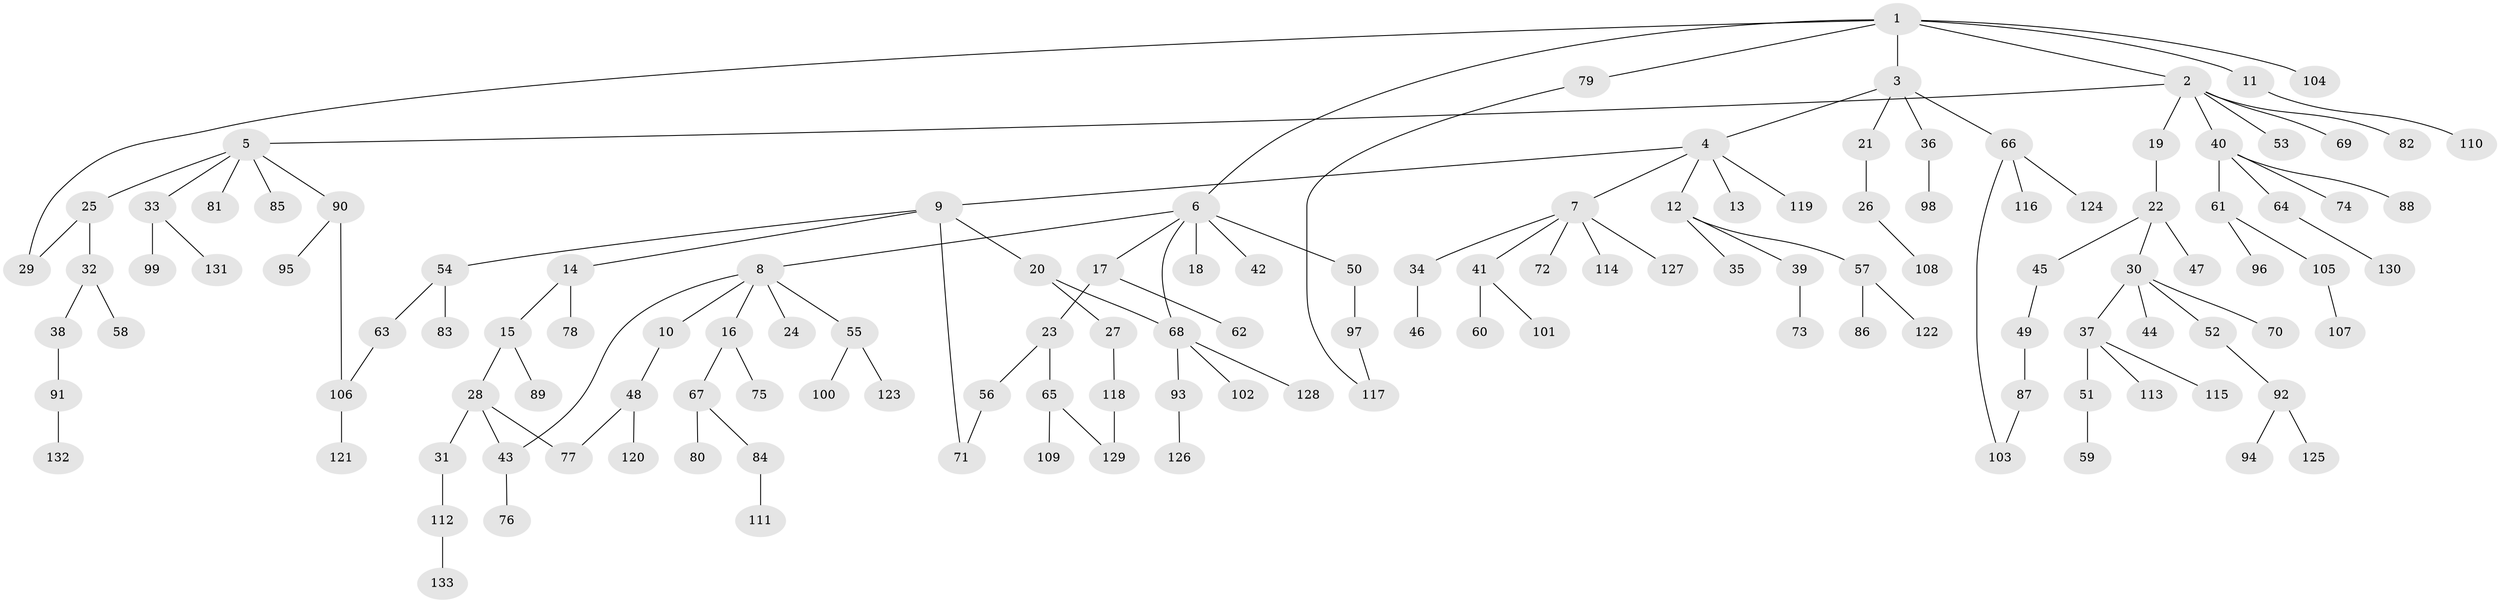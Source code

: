 // Generated by graph-tools (version 1.1) at 2025/01/03/09/25 03:01:10]
// undirected, 133 vertices, 141 edges
graph export_dot {
graph [start="1"]
  node [color=gray90,style=filled];
  1;
  2;
  3;
  4;
  5;
  6;
  7;
  8;
  9;
  10;
  11;
  12;
  13;
  14;
  15;
  16;
  17;
  18;
  19;
  20;
  21;
  22;
  23;
  24;
  25;
  26;
  27;
  28;
  29;
  30;
  31;
  32;
  33;
  34;
  35;
  36;
  37;
  38;
  39;
  40;
  41;
  42;
  43;
  44;
  45;
  46;
  47;
  48;
  49;
  50;
  51;
  52;
  53;
  54;
  55;
  56;
  57;
  58;
  59;
  60;
  61;
  62;
  63;
  64;
  65;
  66;
  67;
  68;
  69;
  70;
  71;
  72;
  73;
  74;
  75;
  76;
  77;
  78;
  79;
  80;
  81;
  82;
  83;
  84;
  85;
  86;
  87;
  88;
  89;
  90;
  91;
  92;
  93;
  94;
  95;
  96;
  97;
  98;
  99;
  100;
  101;
  102;
  103;
  104;
  105;
  106;
  107;
  108;
  109;
  110;
  111;
  112;
  113;
  114;
  115;
  116;
  117;
  118;
  119;
  120;
  121;
  122;
  123;
  124;
  125;
  126;
  127;
  128;
  129;
  130;
  131;
  132;
  133;
  1 -- 2;
  1 -- 3;
  1 -- 6;
  1 -- 11;
  1 -- 29;
  1 -- 79;
  1 -- 104;
  2 -- 5;
  2 -- 19;
  2 -- 40;
  2 -- 53;
  2 -- 69;
  2 -- 82;
  3 -- 4;
  3 -- 21;
  3 -- 36;
  3 -- 66;
  4 -- 7;
  4 -- 9;
  4 -- 12;
  4 -- 13;
  4 -- 119;
  5 -- 25;
  5 -- 33;
  5 -- 81;
  5 -- 85;
  5 -- 90;
  6 -- 8;
  6 -- 17;
  6 -- 18;
  6 -- 42;
  6 -- 50;
  6 -- 68;
  7 -- 34;
  7 -- 41;
  7 -- 72;
  7 -- 114;
  7 -- 127;
  8 -- 10;
  8 -- 16;
  8 -- 24;
  8 -- 43;
  8 -- 55;
  9 -- 14;
  9 -- 20;
  9 -- 54;
  9 -- 71;
  10 -- 48;
  11 -- 110;
  12 -- 35;
  12 -- 39;
  12 -- 57;
  14 -- 15;
  14 -- 78;
  15 -- 28;
  15 -- 89;
  16 -- 67;
  16 -- 75;
  17 -- 23;
  17 -- 62;
  19 -- 22;
  20 -- 27;
  20 -- 68;
  21 -- 26;
  22 -- 30;
  22 -- 45;
  22 -- 47;
  23 -- 56;
  23 -- 65;
  25 -- 32;
  25 -- 29;
  26 -- 108;
  27 -- 118;
  28 -- 31;
  28 -- 43;
  28 -- 77;
  30 -- 37;
  30 -- 44;
  30 -- 52;
  30 -- 70;
  31 -- 112;
  32 -- 38;
  32 -- 58;
  33 -- 99;
  33 -- 131;
  34 -- 46;
  36 -- 98;
  37 -- 51;
  37 -- 113;
  37 -- 115;
  38 -- 91;
  39 -- 73;
  40 -- 61;
  40 -- 64;
  40 -- 74;
  40 -- 88;
  41 -- 60;
  41 -- 101;
  43 -- 76;
  45 -- 49;
  48 -- 77;
  48 -- 120;
  49 -- 87;
  50 -- 97;
  51 -- 59;
  52 -- 92;
  54 -- 63;
  54 -- 83;
  55 -- 100;
  55 -- 123;
  56 -- 71;
  57 -- 86;
  57 -- 122;
  61 -- 96;
  61 -- 105;
  63 -- 106;
  64 -- 130;
  65 -- 109;
  65 -- 129;
  66 -- 116;
  66 -- 124;
  66 -- 103;
  67 -- 80;
  67 -- 84;
  68 -- 93;
  68 -- 102;
  68 -- 128;
  79 -- 117;
  84 -- 111;
  87 -- 103;
  90 -- 95;
  90 -- 106;
  91 -- 132;
  92 -- 94;
  92 -- 125;
  93 -- 126;
  97 -- 117;
  105 -- 107;
  106 -- 121;
  112 -- 133;
  118 -- 129;
}

